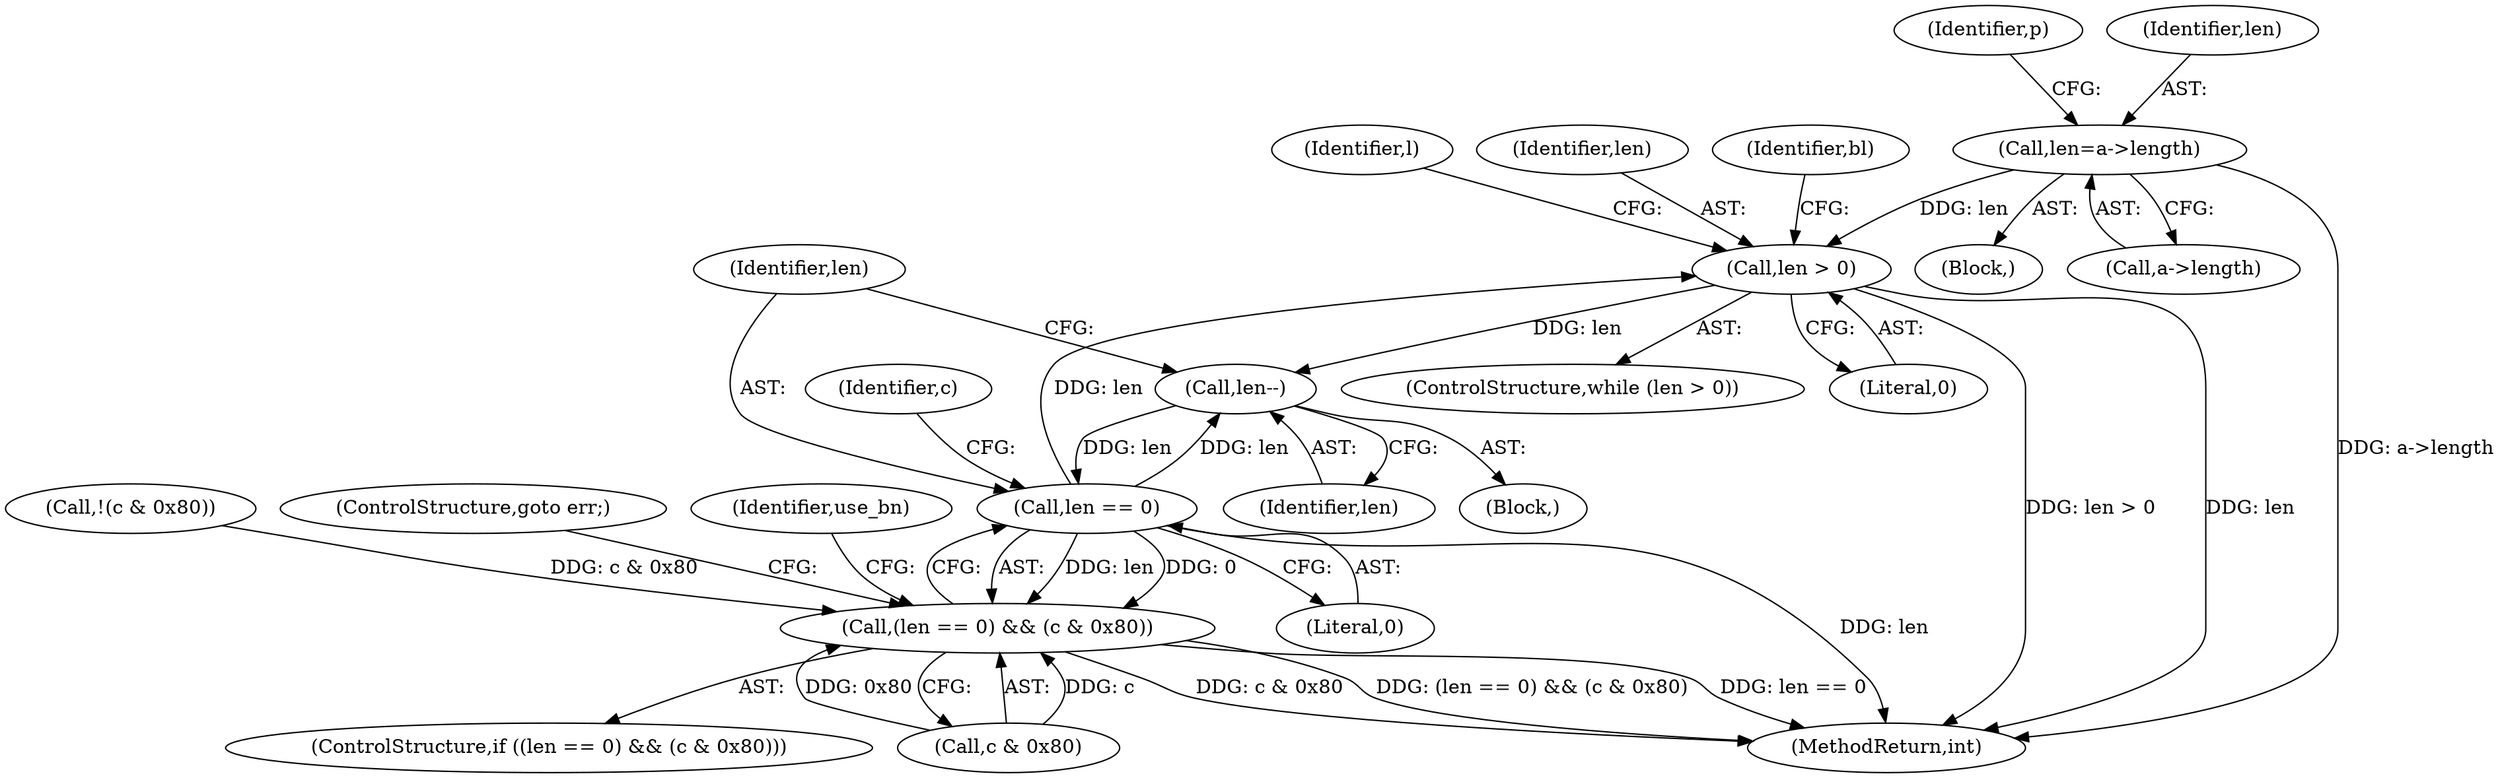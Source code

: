 digraph "0_openssl_0042fb5fd1c9d257d713b15a1f45da05cf5c1c87@pointer" {
"1000181" [label="(Call,len=a->length)"];
"1000198" [label="(Call,len > 0)"];
"1000216" [label="(Call,len--)"];
"1000220" [label="(Call,len == 0)"];
"1000219" [label="(Call,(len == 0) && (c & 0x80))"];
"1000187" [label="(Identifier,p)"];
"1000219" [label="(Call,(len == 0) && (c & 0x80))"];
"1000489" [label="(MethodReturn,int)"];
"1000203" [label="(Identifier,l)"];
"1000209" [label="(Block,)"];
"1000183" [label="(Call,a->length)"];
"1000224" [label="(Identifier,c)"];
"1000222" [label="(Literal,0)"];
"1000221" [label="(Identifier,len)"];
"1000199" [label="(Identifier,len)"];
"1000197" [label="(ControlStructure,while (len > 0))"];
"1000245" [label="(Call,!(c & 0x80))"];
"1000218" [label="(ControlStructure,if ((len == 0) && (c & 0x80)))"];
"1000226" [label="(ControlStructure,goto err;)"];
"1000476" [label="(Identifier,bl)"];
"1000181" [label="(Call,len=a->length)"];
"1000198" [label="(Call,len > 0)"];
"1000220" [label="(Call,len == 0)"];
"1000223" [label="(Call,c & 0x80)"];
"1000106" [label="(Block,)"];
"1000216" [label="(Call,len--)"];
"1000228" [label="(Identifier,use_bn)"];
"1000200" [label="(Literal,0)"];
"1000217" [label="(Identifier,len)"];
"1000182" [label="(Identifier,len)"];
"1000181" -> "1000106"  [label="AST: "];
"1000181" -> "1000183"  [label="CFG: "];
"1000182" -> "1000181"  [label="AST: "];
"1000183" -> "1000181"  [label="AST: "];
"1000187" -> "1000181"  [label="CFG: "];
"1000181" -> "1000489"  [label="DDG: a->length"];
"1000181" -> "1000198"  [label="DDG: len"];
"1000198" -> "1000197"  [label="AST: "];
"1000198" -> "1000200"  [label="CFG: "];
"1000199" -> "1000198"  [label="AST: "];
"1000200" -> "1000198"  [label="AST: "];
"1000203" -> "1000198"  [label="CFG: "];
"1000476" -> "1000198"  [label="CFG: "];
"1000198" -> "1000489"  [label="DDG: len"];
"1000198" -> "1000489"  [label="DDG: len > 0"];
"1000220" -> "1000198"  [label="DDG: len"];
"1000198" -> "1000216"  [label="DDG: len"];
"1000216" -> "1000209"  [label="AST: "];
"1000216" -> "1000217"  [label="CFG: "];
"1000217" -> "1000216"  [label="AST: "];
"1000221" -> "1000216"  [label="CFG: "];
"1000220" -> "1000216"  [label="DDG: len"];
"1000216" -> "1000220"  [label="DDG: len"];
"1000220" -> "1000219"  [label="AST: "];
"1000220" -> "1000222"  [label="CFG: "];
"1000221" -> "1000220"  [label="AST: "];
"1000222" -> "1000220"  [label="AST: "];
"1000224" -> "1000220"  [label="CFG: "];
"1000219" -> "1000220"  [label="CFG: "];
"1000220" -> "1000489"  [label="DDG: len"];
"1000220" -> "1000219"  [label="DDG: len"];
"1000220" -> "1000219"  [label="DDG: 0"];
"1000219" -> "1000218"  [label="AST: "];
"1000219" -> "1000223"  [label="CFG: "];
"1000223" -> "1000219"  [label="AST: "];
"1000226" -> "1000219"  [label="CFG: "];
"1000228" -> "1000219"  [label="CFG: "];
"1000219" -> "1000489"  [label="DDG: c & 0x80"];
"1000219" -> "1000489"  [label="DDG: (len == 0) && (c & 0x80)"];
"1000219" -> "1000489"  [label="DDG: len == 0"];
"1000245" -> "1000219"  [label="DDG: c & 0x80"];
"1000223" -> "1000219"  [label="DDG: c"];
"1000223" -> "1000219"  [label="DDG: 0x80"];
}
